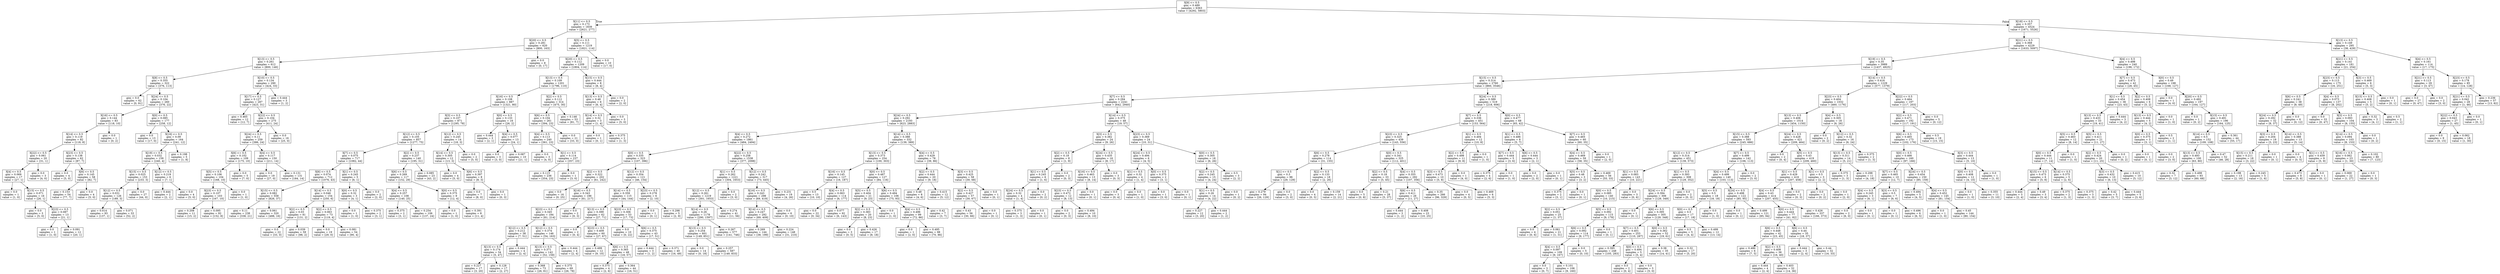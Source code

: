 digraph Tree {
node [shape=box] ;
0 [label="X[9] <= 0.5\ngini = 0.489\nsamples = 6363\nvalue = [4292, 5803]"] ;
1 [label="X[11] <= 0.5\ngini = 0.173\nsamples = 1839\nvalue = [2621, 277]"] ;
0 -> 1 [labeldistance=2.5, labelangle=45, headlabel="True"] ;
2 [label="X[20] <= 0.5\ngini = 0.281\nsamples = 620\nvalue = [800, 163]"] ;
1 -> 2 ;
3 [label="X[13] <= 0.5\ngini = 0.261\nsamples = 612\nvalue = [800, 146]"] ;
2 -> 3 ;
4 [label="X[8] <= 0.5\ngini = 0.355\nsamples = 322\nvalue = [376, 113]"] ;
3 -> 4 ;
5 [label="gini = 0.0\nsamples = 62\nvalue = [0, 91]"] ;
4 -> 5 ;
6 [label="X[24] <= 0.5\ngini = 0.104\nsamples = 260\nvalue = [376, 22]"] ;
4 -> 6 ;
7 [label="X[16] <= 0.5\ngini = 0.144\nsamples = 83\nvalue = [118, 10]"] ;
6 -> 7 ;
8 [label="X[14] <= 0.5\ngini = 0.119\nsamples = 82\nvalue = [118, 8]"] ;
7 -> 8 ;
9 [label="X[22] <= 0.5\ngini = 0.061\nsamples = 20\nvalue = [31, 1]"] ;
8 -> 9 ;
10 [label="X[4] <= 0.5\ngini = 0.069\nsamples = 17\nvalue = [27, 1]"] ;
9 -> 10 ;
11 [label="gini = 0.0\nsamples = 1\nvalue = [1, 0]"] ;
10 -> 11 ;
12 [label="X[15] <= 0.5\ngini = 0.071\nsamples = 16\nvalue = [26, 1]"] ;
10 -> 12 ;
13 [label="gini = 0.0\nsamples = 3\nvalue = [5, 0]"] ;
12 -> 13 ;
14 [label="X[23] <= 0.5\ngini = 0.087\nsamples = 13\nvalue = [21, 1]"] ;
12 -> 14 ;
15 [label="gini = 0.0\nsamples = 1\nvalue = [1, 0]"] ;
14 -> 15 ;
16 [label="gini = 0.091\nsamples = 12\nvalue = [20, 1]"] ;
14 -> 16 ;
17 [label="gini = 0.0\nsamples = 3\nvalue = [4, 0]"] ;
9 -> 17 ;
18 [label="X[23] <= 0.5\ngini = 0.138\nsamples = 62\nvalue = [87, 7]"] ;
8 -> 18 ;
19 [label="gini = 0.0\nsamples = 4\nvalue = [5, 0]"] ;
18 -> 19 ;
20 [label="X[6] <= 0.5\ngini = 0.145\nsamples = 58\nvalue = [82, 7]"] ;
18 -> 20 ;
21 [label="gini = 0.153\nsamples = 54\nvalue = [77, 7]"] ;
20 -> 21 ;
22 [label="gini = 0.0\nsamples = 4\nvalue = [5, 0]"] ;
20 -> 22 ;
23 [label="gini = 0.0\nsamples = 1\nvalue = [0, 2]"] ;
7 -> 23 ;
24 [label="X[0] <= 0.5\ngini = 0.085\nsamples = 177\nvalue = [258, 12]"] ;
6 -> 24 ;
25 [label="gini = 0.0\nsamples = 13\nvalue = [17, 0]"] ;
24 -> 25 ;
26 [label="X[16] <= 0.5\ngini = 0.09\nsamples = 164\nvalue = [241, 12]"] ;
24 -> 26 ;
27 [label="X[19] <= 0.5\ngini = 0.032\nsamples = 159\nvalue = [240, 4]"] ;
26 -> 27 ;
28 [label="X[15] <= 0.5\ngini = 0.025\nsamples = 153\nvalue = [233, 3]"] ;
27 -> 28 ;
29 [label="X[12] <= 0.5\ngini = 0.031\nsamples = 126\nvalue = [189, 3]"] ;
28 -> 29 ;
30 [label="gini = 0.014\nsamples = 93\nvalue = [137, 1]"] ;
29 -> 30 ;
31 [label="gini = 0.071\nsamples = 33\nvalue = [52, 2]"] ;
29 -> 31 ;
32 [label="gini = 0.0\nsamples = 27\nvalue = [44, 0]"] ;
28 -> 32 ;
33 [label="X[12] <= 0.5\ngini = 0.219\nsamples = 6\nvalue = [7, 1]"] ;
27 -> 33 ;
34 [label="gini = 0.444\nsamples = 2\nvalue = [2, 1]"] ;
33 -> 34 ;
35 [label="gini = 0.0\nsamples = 4\nvalue = [5, 0]"] ;
33 -> 35 ;
36 [label="gini = 0.198\nsamples = 5\nvalue = [1, 8]"] ;
26 -> 36 ;
37 [label="X[10] <= 0.5\ngini = 0.134\nsamples = 290\nvalue = [424, 33]"] ;
3 -> 37 ;
38 [label="X[17] <= 0.5\ngini = 0.127\nsamples = 287\nvalue = [423, 31]"] ;
37 -> 38 ;
39 [label="gini = 0.465\nsamples = 12\nvalue = [12, 7]"] ;
38 -> 39 ;
40 [label="X[22] <= 0.5\ngini = 0.104\nsamples = 275\nvalue = [411, 24]"] ;
38 -> 40 ;
41 [label="X[24] <= 0.5\ngini = 0.11\nsamples = 259\nvalue = [386, 24]"] ;
40 -> 41 ;
42 [label="X[6] <= 0.5\ngini = 0.102\nsamples = 109\nvalue = [175, 10]"] ;
41 -> 42 ;
43 [label="X[5] <= 0.5\ngini = 0.106\nsamples = 104\nvalue = [168, 10]"] ;
42 -> 43 ;
44 [label="X[23] <= 0.5\ngini = 0.107\nsamples = 103\nvalue = [167, 10]"] ;
43 -> 44 ;
45 [label="gini = 0.208\nsamples = 11\nvalue = [15, 2]"] ;
44 -> 45 ;
46 [label="gini = 0.095\nsamples = 92\nvalue = [152, 8]"] ;
44 -> 46 ;
47 [label="gini = 0.0\nsamples = 1\nvalue = [1, 0]"] ;
43 -> 47 ;
48 [label="gini = 0.0\nsamples = 5\nvalue = [7, 0]"] ;
42 -> 48 ;
49 [label="X[4] <= 0.5\ngini = 0.117\nsamples = 150\nvalue = [211, 14]"] ;
41 -> 49 ;
50 [label="gini = 0.0\nsamples = 19\nvalue = [27, 0]"] ;
49 -> 50 ;
51 [label="gini = 0.131\nsamples = 131\nvalue = [184, 14]"] ;
49 -> 51 ;
52 [label="gini = 0.0\nsamples = 16\nvalue = [25, 0]"] ;
40 -> 52 ;
53 [label="gini = 0.444\nsamples = 3\nvalue = [1, 2]"] ;
37 -> 53 ;
54 [label="gini = 0.0\nsamples = 8\nvalue = [0, 17]"] ;
2 -> 54 ;
55 [label="X[5] <= 0.5\ngini = 0.111\nsamples = 1219\nvalue = [1821, 114]"] ;
1 -> 55 ;
56 [label="X[20] <= 0.5\ngini = 0.112\nsamples = 1209\nvalue = [1804, 114]"] ;
55 -> 56 ;
57 [label="X[13] <= 0.5\ngini = 0.109\nsamples = 1201\nvalue = [1796, 110]"] ;
56 -> 57 ;
58 [label="X[16] <= 0.5\ngini = 0.108\nsamples = 887\nvalue = [1321, 80]"] ;
57 -> 58 ;
59 [label="X[3] <= 0.5\ngini = 0.107\nsamples = 871\nvalue = [1295, 78]"] ;
58 -> 59 ;
60 [label="X[12] <= 0.5\ngini = 0.105\nsamples = 857\nvalue = [1277, 75]"] ;
59 -> 60 ;
61 [label="X[7] <= 0.5\ngini = 0.075\nsamples = 717\nvalue = [1082, 44]"] ;
60 -> 61 ;
62 [label="X[6] <= 0.5\ngini = 0.074\nsamples = 712\nvalue = [1076, 43]"] ;
61 -> 62 ;
63 [label="X[15] <= 0.5\ngini = 0.082\nsamples = 558\nvalue = [826, 37]"] ;
62 -> 63 ;
64 [label="gini = 0.11\nsamples = 238\nvalue = [338, 21]"] ;
63 -> 64 ;
65 [label="gini = 0.061\nsamples = 320\nvalue = [488, 16]"] ;
63 -> 65 ;
66 [label="X[14] <= 0.5\ngini = 0.046\nsamples = 154\nvalue = [250, 6]"] ;
62 -> 66 ;
67 [label="X[2] <= 0.5\ngini = 0.03\nsamples = 81\nvalue = [131, 2]"] ;
66 -> 67 ;
68 [label="gini = 0.0\nsamples = 22\nvalue = [33, 0]"] ;
67 -> 68 ;
69 [label="gini = 0.039\nsamples = 59\nvalue = [98, 2]"] ;
67 -> 69 ;
70 [label="X[2] <= 0.5\ngini = 0.063\nsamples = 73\nvalue = [119, 4]"] ;
66 -> 70 ;
71 [label="gini = 0.0\nsamples = 19\nvalue = [29, 0]"] ;
70 -> 71 ;
72 [label="gini = 0.081\nsamples = 54\nvalue = [90, 4]"] ;
70 -> 72 ;
73 [label="X[1] <= 0.5\ngini = 0.245\nsamples = 5\nvalue = [6, 1]"] ;
61 -> 73 ;
74 [label="X[0] <= 0.5\ngini = 0.32\nsamples = 3\nvalue = [4, 1]"] ;
73 -> 74 ;
75 [label="gini = 0.0\nsamples = 1\nvalue = [1, 0]"] ;
74 -> 75 ;
76 [label="gini = 0.375\nsamples = 2\nvalue = [3, 1]"] ;
74 -> 76 ;
77 [label="gini = 0.0\nsamples = 2\nvalue = [2, 0]"] ;
73 -> 77 ;
78 [label="X[2] <= 0.5\ngini = 0.237\nsamples = 140\nvalue = [195, 31]"] ;
60 -> 78 ;
79 [label="X[6] <= 0.5\ngini = 0.269\nsamples = 117\nvalue = [152, 29]"] ;
78 -> 79 ;
80 [label="X[4] <= 0.5\ngini = 0.257\nsamples = 108\nvalue = [140, 25]"] ;
79 -> 80 ;
81 [label="gini = 0.375\nsamples = 2\nvalue = [3, 1]"] ;
80 -> 81 ;
82 [label="gini = 0.254\nsamples = 106\nvalue = [137, 24]"] ;
80 -> 82 ;
83 [label="X[0] <= 0.5\ngini = 0.375\nsamples = 9\nvalue = [12, 4]"] ;
79 -> 83 ;
84 [label="gini = 0.0\nsamples = 1\nvalue = [1, 0]"] ;
83 -> 84 ;
85 [label="gini = 0.391\nsamples = 8\nvalue = [11, 4]"] ;
83 -> 85 ;
86 [label="gini = 0.085\nsamples = 23\nvalue = [43, 2]"] ;
78 -> 86 ;
87 [label="X[12] <= 0.5\ngini = 0.245\nsamples = 14\nvalue = [18, 3]"] ;
59 -> 87 ;
88 [label="X[14] <= 0.5\ngini = 0.305\nsamples = 12\nvalue = [13, 3]"] ;
87 -> 88 ;
89 [label="gini = 0.0\nsamples = 4\nvalue = [5, 0]"] ;
88 -> 89 ;
90 [label="X[6] <= 0.5\ngini = 0.397\nsamples = 8\nvalue = [8, 3]"] ;
88 -> 90 ;
91 [label="gini = 0.0\nsamples = 7\nvalue = [8, 0]"] ;
90 -> 91 ;
92 [label="gini = 0.0\nsamples = 1\nvalue = [0, 3]"] ;
90 -> 92 ;
93 [label="gini = 0.0\nsamples = 2\nvalue = [5, 0]"] ;
87 -> 93 ;
94 [label="X[0] <= 0.5\ngini = 0.133\nsamples = 16\nvalue = [26, 2]"] ;
58 -> 94 ;
95 [label="gini = 0.444\nsamples = 3\nvalue = [2, 1]"] ;
94 -> 95 ;
96 [label="X[4] <= 0.5\ngini = 0.077\nsamples = 13\nvalue = [24, 1]"] ;
94 -> 96 ;
97 [label="gini = 0.0\nsamples = 3\nvalue = [3, 0]"] ;
96 -> 97 ;
98 [label="gini = 0.087\nsamples = 10\nvalue = [21, 1]"] ;
96 -> 98 ;
99 [label="X[2] <= 0.5\ngini = 0.112\nsamples = 314\nvalue = [475, 30]"] ;
57 -> 99 ;
100 [label="X[6] <= 0.5\ngini = 0.104\nsamples = 261\nvalue = [394, 23]"] ;
99 -> 100 ;
101 [label="X[4] <= 0.5\ngini = 0.113\nsamples = 240\nvalue = [361, 23]"] ;
100 -> 101 ;
102 [label="gini = 0.0\nsamples = 3\nvalue = [4, 0]"] ;
101 -> 102 ;
103 [label="X[1] <= 0.5\ngini = 0.114\nsamples = 237\nvalue = [357, 23]"] ;
101 -> 103 ;
104 [label="gini = 0.115\nsamples = 236\nvalue = [354, 23]"] ;
103 -> 104 ;
105 [label="gini = 0.0\nsamples = 1\nvalue = [3, 0]"] ;
103 -> 105 ;
106 [label="gini = 0.0\nsamples = 21\nvalue = [33, 0]"] ;
100 -> 106 ;
107 [label="gini = 0.146\nsamples = 53\nvalue = [81, 7]"] ;
99 -> 107 ;
108 [label="X[15] <= 0.5\ngini = 0.444\nsamples = 8\nvalue = [8, 4]"] ;
56 -> 108 ;
109 [label="X[13] <= 0.5\ngini = 0.48\nsamples = 6\nvalue = [6, 4]"] ;
108 -> 109 ;
110 [label="X[14] <= 0.5\ngini = 0.32\nsamples = 3\nvalue = [1, 4]"] ;
109 -> 110 ;
111 [label="gini = 0.0\nsamples = 1\nvalue = [0, 1]"] ;
110 -> 111 ;
112 [label="gini = 0.375\nsamples = 2\nvalue = [1, 3]"] ;
110 -> 112 ;
113 [label="gini = 0.0\nsamples = 3\nvalue = [5, 0]"] ;
109 -> 113 ;
114 [label="gini = 0.0\nsamples = 2\nvalue = [2, 0]"] ;
108 -> 114 ;
115 [label="gini = 0.0\nsamples = 10\nvalue = [17, 0]"] ;
55 -> 115 ;
116 [label="X[18] <= 0.5\ngini = 0.357\nsamples = 4524\nvalue = [1671, 5526]"] ;
0 -> 116 [labeldistance=2.5, labelangle=-45, headlabel="False"] ;
117 [label="X[21] <= 0.5\ngini = 0.368\nsamples = 4229\nvalue = [1633, 5097]"] ;
116 -> 117 ;
118 [label="X[19] <= 0.5\ngini = 0.35\nsamples = 3989\nvalue = [1437, 4925]"] ;
117 -> 118 ;
119 [label="X[15] <= 0.5\ngini = 0.314\nsamples = 2760\nvalue = [860, 3546]"] ;
118 -> 119 ;
120 [label="X[7] <= 0.5\ngini = 0.294\nsamples = 2241\nvalue = [642, 2940]"] ;
119 -> 120 ;
121 [label="X[24] <= 0.5\ngini = 0.292\nsamples = 2193\nvalue = [623, 2883]"] ;
120 -> 121 ;
122 [label="X[4] <= 0.5\ngini = 0.272\nsamples = 1861\nvalue = [484, 2494]"] ;
121 -> 122 ;
123 [label="X[0] <= 0.5\ngini = 0.335\nsamples = 323\nvalue = [107, 396]"] ;
122 -> 123 ;
124 [label="X[2] <= 0.5\ngini = 0.322\nsamples = 202\nvalue = [61, 242]"] ;
123 -> 124 ;
125 [label="gini = 0.0\nsamples = 16\nvalue = [0, 25]"] ;
124 -> 125 ;
126 [label="X[16] <= 0.5\ngini = 0.343\nsamples = 186\nvalue = [61, 217]"] ;
124 -> 126 ;
127 [label="X[23] <= 0.5\ngini = 0.345\nsamples = 184\nvalue = [61, 214]"] ;
126 -> 127 ;
128 [label="X[12] <= 0.5\ngini = 0.212\nsamples = 38\nvalue = [7, 51]"] ;
127 -> 128 ;
129 [label="X[13] <= 0.5\ngini = 0.174\nsamples = 34\nvalue = [5, 47]"] ;
128 -> 129 ;
130 [label="gini = 0.227\nsamples = 17\nvalue = [3, 20]"] ;
129 -> 130 ;
131 [label="gini = 0.128\nsamples = 17\nvalue = [2, 27]"] ;
129 -> 131 ;
132 [label="gini = 0.444\nsamples = 4\nvalue = [2, 4]"] ;
128 -> 132 ;
133 [label="X[12] <= 0.5\ngini = 0.374\nsamples = 146\nvalue = [54, 163]"] ;
127 -> 133 ;
134 [label="X[13] <= 0.5\ngini = 0.371\nsamples = 142\nvalue = [52, 159]"] ;
133 -> 134 ;
135 [label="gini = 0.368\nsamples = 73\nvalue = [26, 81]"] ;
134 -> 135 ;
136 [label="gini = 0.375\nsamples = 69\nvalue = [26, 78]"] ;
134 -> 136 ;
137 [label="gini = 0.444\nsamples = 4\nvalue = [2, 4]"] ;
133 -> 137 ;
138 [label="gini = 0.0\nsamples = 2\nvalue = [0, 3]"] ;
126 -> 138 ;
139 [label="X[12] <= 0.5\ngini = 0.354\nsamples = 121\nvalue = [46, 154]"] ;
123 -> 139 ;
140 [label="X[14] <= 0.5\ngini = 0.359\nsamples = 115\nvalue = [44, 144]"] ;
139 -> 140 ;
141 [label="X[13] <= 0.5\ngini = 0.399\nsamples = 62\nvalue = [27, 71]"] ;
140 -> 141 ;
142 [label="gini = 0.0\nsamples = 2\nvalue = [0, 4]"] ;
141 -> 142 ;
143 [label="X[23] <= 0.5\ngini = 0.409\nsamples = 60\nvalue = [27, 67]"] ;
141 -> 143 ;
144 [label="gini = 0.499\nsamples = 12\nvalue = [9, 10]"] ;
143 -> 144 ;
145 [label="X[6] <= 0.5\ngini = 0.365\nsamples = 48\nvalue = [18, 57]"] ;
143 -> 145 ;
146 [label="gini = 0.375\nsamples = 4\nvalue = [2, 6]"] ;
145 -> 146 ;
147 [label="gini = 0.364\nsamples = 44\nvalue = [16, 51]"] ;
145 -> 147 ;
148 [label="X[23] <= 0.5\ngini = 0.306\nsamples = 53\nvalue = [17, 73]"] ;
140 -> 148 ;
149 [label="gini = 0.0\nsamples = 10\nvalue = [0, 22]"] ;
148 -> 149 ;
150 [label="X[6] <= 0.5\ngini = 0.375\nsamples = 43\nvalue = [17, 51]"] ;
148 -> 150 ;
151 [label="gini = 0.444\nsamples = 3\nvalue = [1, 2]"] ;
150 -> 151 ;
152 [label="gini = 0.371\nsamples = 40\nvalue = [16, 49]"] ;
150 -> 152 ;
153 [label="X[23] <= 0.5\ngini = 0.278\nsamples = 6\nvalue = [2, 10]"] ;
139 -> 153 ;
154 [label="gini = 0.0\nsamples = 1\nvalue = [0, 1]"] ;
153 -> 154 ;
155 [label="gini = 0.298\nsamples = 5\nvalue = [2, 9]"] ;
153 -> 155 ;
156 [label="X[22] <= 0.5\ngini = 0.258\nsamples = 1538\nvalue = [377, 2098]"] ;
122 -> 156 ;
157 [label="X[1] <= 0.5\ngini = 0.262\nsamples = 1221\nvalue = [304, 1653]"] ;
156 -> 157 ;
158 [label="X[12] <= 0.5\ngini = 0.261\nsamples = 1219\nvalue = [301, 1653]"] ;
157 -> 158 ;
159 [label="X[14] <= 0.5\ngini = 0.26\nsamples = 1178\nvalue = [290, 1597]"] ;
158 -> 159 ;
160 [label="X[13] <= 0.5\ngini = 0.254\nsamples = 601\nvalue = [149, 851]"] ;
159 -> 160 ;
161 [label="gini = 0.0\nsamples = 14\nvalue = [0, 18]"] ;
160 -> 161 ;
162 [label="gini = 0.257\nsamples = 587\nvalue = [149, 833]"] ;
160 -> 162 ;
163 [label="gini = 0.267\nsamples = 577\nvalue = [141, 746]"] ;
159 -> 163 ;
164 [label="gini = 0.274\nsamples = 41\nvalue = [11, 56]"] ;
158 -> 164 ;
165 [label="gini = 0.0\nsamples = 2\nvalue = [3, 0]"] ;
157 -> 165 ;
166 [label="X[12] <= 0.5\ngini = 0.242\nsamples = 317\nvalue = [73, 445]"] ;
156 -> 166 ;
167 [label="X[16] <= 0.5\ngini = 0.243\nsamples = 298\nvalue = [69, 419]"] ;
166 -> 167 ;
168 [label="X[14] <= 0.5\ngini = 0.247\nsamples = 292\nvalue = [69, 409]"] ;
167 -> 168 ;
169 [label="gini = 0.269\nsamples = 144\nvalue = [38, 199]"] ;
168 -> 169 ;
170 [label="gini = 0.224\nsamples = 148\nvalue = [31, 210]"] ;
168 -> 170 ;
171 [label="gini = 0.0\nsamples = 6\nvalue = [0, 10]"] ;
167 -> 171 ;
172 [label="gini = 0.231\nsamples = 19\nvalue = [4, 26]"] ;
166 -> 172 ;
173 [label="X[14] <= 0.5\ngini = 0.388\nsamples = 332\nvalue = [139, 389]"] ;
121 -> 173 ;
174 [label="X[13] <= 0.5\ngini = 0.373\nsamples = 254\nvalue = [100, 303]"] ;
173 -> 174 ;
175 [label="X[16] <= 0.5\ngini = 0.145\nsamples = 127\nvalue = [16, 187]"] ;
174 -> 175 ;
176 [label="gini = 0.5\nsamples = 13\nvalue = [10, 10]"] ;
175 -> 176 ;
177 [label="X[4] <= 0.5\ngini = 0.063\nsamples = 114\nvalue = [6, 177]"] ;
175 -> 177 ;
178 [label="gini = 0.0\nsamples = 22\nvalue = [0, 34]"] ;
177 -> 178 ;
179 [label="gini = 0.077\nsamples = 92\nvalue = [6, 143]"] ;
177 -> 179 ;
180 [label="X[0] <= 0.5\ngini = 0.487\nsamples = 127\nvalue = [84, 116]"] ;
174 -> 180 ;
181 [label="X[5] <= 0.5\ngini = 0.404\nsamples = 21\nvalue = [9, 23]"] ;
180 -> 181 ;
182 [label="X[2] <= 0.5\ngini = 0.383\nsamples = 20\nvalue = [8, 23]"] ;
181 -> 182 ;
183 [label="gini = 0.0\nsamples = 3\nvalue = [0, 5]"] ;
182 -> 183 ;
184 [label="gini = 0.426\nsamples = 17\nvalue = [8, 18]"] ;
182 -> 184 ;
185 [label="gini = 0.0\nsamples = 1\nvalue = [1, 0]"] ;
181 -> 185 ;
186 [label="X[6] <= 0.5\ngini = 0.494\nsamples = 106\nvalue = [75, 93]"] ;
180 -> 186 ;
187 [label="X[4] <= 0.5\ngini = 0.496\nsamples = 99\nvalue = [72, 86]"] ;
186 -> 187 ;
188 [label="gini = 0.0\nsamples = 1\nvalue = [2, 0]"] ;
187 -> 188 ;
189 [label="gini = 0.495\nsamples = 98\nvalue = [70, 86]"] ;
187 -> 189 ;
190 [label="gini = 0.42\nsamples = 7\nvalue = [3, 7]"] ;
186 -> 190 ;
191 [label="X[4] <= 0.5\ngini = 0.429\nsamples = 78\nvalue = [39, 86]"] ;
173 -> 191 ;
192 [label="X[2] <= 0.5\ngini = 0.444\nsamples = 20\nvalue = [9, 18]"] ;
191 -> 192 ;
193 [label="gini = 0.48\nsamples = 8\nvalue = [4, 6]"] ;
192 -> 193 ;
194 [label="gini = 0.415\nsamples = 12\nvalue = [5, 12]"] ;
192 -> 194 ;
195 [label="X[3] <= 0.5\ngini = 0.425\nsamples = 58\nvalue = [30, 68]"] ;
191 -> 195 ;
196 [label="X[2] <= 0.5\ngini = 0.427\nsamples = 57\nvalue = [30, 67]"] ;
195 -> 196 ;
197 [label="gini = 0.43\nsamples = 56\nvalue = [30, 66]"] ;
196 -> 197 ;
198 [label="gini = 0.0\nsamples = 1\nvalue = [0, 1]"] ;
196 -> 198 ;
199 [label="gini = 0.0\nsamples = 1\nvalue = [0, 1]"] ;
195 -> 199 ;
200 [label="X[14] <= 0.5\ngini = 0.375\nsamples = 48\nvalue = [19, 57]"] ;
120 -> 200 ;
201 [label="X[3] <= 0.5\ngini = 0.382\nsamples = 24\nvalue = [9, 26]"] ;
200 -> 201 ;
202 [label="X[2] <= 0.5\ngini = 0.18\nsamples = 8\nvalue = [1, 9]"] ;
201 -> 202 ;
203 [label="X[1] <= 0.5\ngini = 0.245\nsamples = 6\nvalue = [1, 6]"] ;
202 -> 203 ;
204 [label="X[24] <= 0.5\ngini = 0.32\nsamples = 4\nvalue = [1, 4]"] ;
203 -> 204 ;
205 [label="gini = 0.375\nsamples = 3\nvalue = [1, 3]"] ;
204 -> 205 ;
206 [label="gini = 0.0\nsamples = 1\nvalue = [0, 1]"] ;
204 -> 206 ;
207 [label="gini = 0.0\nsamples = 2\nvalue = [0, 2]"] ;
203 -> 207 ;
208 [label="gini = 0.0\nsamples = 2\nvalue = [0, 3]"] ;
202 -> 208 ;
209 [label="X[24] <= 0.5\ngini = 0.435\nsamples = 16\nvalue = [8, 17]"] ;
201 -> 209 ;
210 [label="X[16] <= 0.5\ngini = 0.463\nsamples = 13\nvalue = [8, 14]"] ;
209 -> 210 ;
211 [label="X[23] <= 0.5\ngini = 0.472\nsamples = 12\nvalue = [8, 13]"] ;
210 -> 211 ;
212 [label="gini = 0.0\nsamples = 2\nvalue = [0, 3]"] ;
211 -> 212 ;
213 [label="gini = 0.494\nsamples = 10\nvalue = [8, 10]"] ;
211 -> 213 ;
214 [label="gini = 0.0\nsamples = 1\nvalue = [0, 1]"] ;
210 -> 214 ;
215 [label="gini = 0.0\nsamples = 3\nvalue = [0, 3]"] ;
209 -> 215 ;
216 [label="X[23] <= 0.5\ngini = 0.369\nsamples = 24\nvalue = [10, 31]"] ;
200 -> 216 ;
217 [label="X[24] <= 0.5\ngini = 0.494\nsamples = 6\nvalue = [4, 5]"] ;
216 -> 217 ;
218 [label="X[1] <= 0.5\ngini = 0.32\nsamples = 4\nvalue = [1, 4]"] ;
217 -> 218 ;
219 [label="gini = 0.0\nsamples = 3\nvalue = [0, 4]"] ;
218 -> 219 ;
220 [label="gini = 0.0\nsamples = 1\nvalue = [1, 0]"] ;
218 -> 220 ;
221 [label="X[0] <= 0.5\ngini = 0.375\nsamples = 2\nvalue = [3, 1]"] ;
217 -> 221 ;
222 [label="gini = 0.0\nsamples = 1\nvalue = [3, 0]"] ;
221 -> 222 ;
223 [label="gini = 0.0\nsamples = 1\nvalue = [0, 1]"] ;
221 -> 223 ;
224 [label="X[0] <= 0.5\ngini = 0.305\nsamples = 18\nvalue = [6, 26]"] ;
216 -> 224 ;
225 [label="X[2] <= 0.5\ngini = 0.245\nsamples = 15\nvalue = [4, 24]"] ;
224 -> 225 ;
226 [label="X[1] <= 0.5\ngini = 0.26\nsamples = 14\nvalue = [4, 22]"] ;
225 -> 226 ;
227 [label="gini = 0.227\nsamples = 12\nvalue = [3, 20]"] ;
226 -> 227 ;
228 [label="gini = 0.444\nsamples = 2\nvalue = [1, 2]"] ;
226 -> 228 ;
229 [label="gini = 0.0\nsamples = 1\nvalue = [0, 2]"] ;
225 -> 229 ;
230 [label="gini = 0.5\nsamples = 3\nvalue = [2, 2]"] ;
224 -> 230 ;
231 [label="X[24] <= 0.5\ngini = 0.389\nsamples = 519\nvalue = [218, 606]"] ;
119 -> 231 ;
232 [label="X[7] <= 0.5\ngini = 0.336\nsamples = 451\nvalue = [153, 564]"] ;
231 -> 232 ;
233 [label="X[23] <= 0.5\ngini = 0.325\nsamples = 439\nvalue = [143, 556]"] ;
232 -> 233 ;
234 [label="X[6] <= 0.5\ngini = 0.278\nsamples = 114\nvalue = [31, 155]"] ;
233 -> 234 ;
235 [label="X[1] <= 0.5\ngini = 0.3\nsamples = 96\nvalue = [29, 129]"] ;
234 -> 235 ;
236 [label="gini = 0.279\nsamples = 94\nvalue = [26, 129]"] ;
235 -> 236 ;
237 [label="gini = 0.0\nsamples = 2\nvalue = [3, 0]"] ;
235 -> 237 ;
238 [label="X[2] <= 0.5\ngini = 0.133\nsamples = 18\nvalue = [2, 26]"] ;
234 -> 238 ;
239 [label="gini = 0.0\nsamples = 4\nvalue = [0, 5]"] ;
238 -> 239 ;
240 [label="gini = 0.159\nsamples = 14\nvalue = [2, 21]"] ;
238 -> 240 ;
241 [label="X[0] <= 0.5\ngini = 0.341\nsamples = 325\nvalue = [112, 401]"] ;
233 -> 241 ;
242 [label="X[2] <= 0.5\ngini = 0.18\nsamples = 33\nvalue = [5, 45]"] ;
241 -> 242 ;
243 [label="gini = 0.0\nsamples = 5\nvalue = [0, 8]"] ;
242 -> 243 ;
244 [label="gini = 0.21\nsamples = 28\nvalue = [5, 37]"] ;
242 -> 244 ;
245 [label="X[4] <= 0.5\ngini = 0.355\nsamples = 292\nvalue = [107, 356]"] ;
241 -> 245 ;
246 [label="X[6] <= 0.5\ngini = 0.411\nsamples = 26\nvalue = [11, 27]"] ;
245 -> 246 ;
247 [label="gini = 0.444\nsamples = 3\nvalue = [1, 2]"] ;
246 -> 247 ;
248 [label="gini = 0.408\nsamples = 23\nvalue = [10, 25]"] ;
246 -> 248 ;
249 [label="gini = 0.35\nsamples = 266\nvalue = [96, 329]"] ;
245 -> 249 ;
250 [label="X[1] <= 0.5\ngini = 0.494\nsamples = 12\nvalue = [10, 8]"] ;
232 -> 250 ;
251 [label="X[2] <= 0.5\ngini = 0.498\nsamples = 11\nvalue = [9, 8]"] ;
250 -> 251 ;
252 [label="X[3] <= 0.5\ngini = 0.473\nsamples = 10\nvalue = [5, 8]"] ;
251 -> 252 ;
253 [label="gini = 0.0\nsamples = 4\nvalue = [0, 5]"] ;
252 -> 253 ;
254 [label="gini = 0.469\nsamples = 6\nvalue = [5, 3]"] ;
252 -> 254 ;
255 [label="gini = 0.0\nsamples = 1\nvalue = [4, 0]"] ;
251 -> 255 ;
256 [label="gini = 0.0\nsamples = 1\nvalue = [1, 0]"] ;
250 -> 256 ;
257 [label="X[0] <= 0.5\ngini = 0.477\nsamples = 68\nvalue = [65, 42]"] ;
231 -> 257 ;
258 [label="X[1] <= 0.5\ngini = 0.486\nsamples = 8\nvalue = [5, 7]"] ;
257 -> 258 ;
259 [label="X[7] <= 0.5\ngini = 0.444\nsamples = 5\nvalue = [3, 6]"] ;
258 -> 259 ;
260 [label="gini = 0.375\nsamples = 4\nvalue = [2, 6]"] ;
259 -> 260 ;
261 [label="gini = 0.0\nsamples = 1\nvalue = [1, 0]"] ;
259 -> 261 ;
262 [label="X[6] <= 0.5\ngini = 0.444\nsamples = 3\nvalue = [2, 1]"] ;
258 -> 262 ;
263 [label="gini = 0.0\nsamples = 2\nvalue = [2, 0]"] ;
262 -> 263 ;
264 [label="gini = 0.0\nsamples = 1\nvalue = [0, 1]"] ;
262 -> 264 ;
265 [label="X[7] <= 0.5\ngini = 0.465\nsamples = 60\nvalue = [60, 35]"] ;
257 -> 265 ;
266 [label="X[4] <= 0.5\ngini = 0.469\nsamples = 59\nvalue = [58, 35]"] ;
265 -> 266 ;
267 [label="X[5] <= 0.5\ngini = 0.48\nsamples = 3\nvalue = [3, 2]"] ;
266 -> 267 ;
268 [label="gini = 0.375\nsamples = 2\nvalue = [3, 1]"] ;
267 -> 268 ;
269 [label="gini = 0.0\nsamples = 1\nvalue = [0, 1]"] ;
267 -> 269 ;
270 [label="gini = 0.469\nsamples = 56\nvalue = [55, 33]"] ;
266 -> 270 ;
271 [label="gini = 0.0\nsamples = 1\nvalue = [2, 0]"] ;
265 -> 271 ;
272 [label="X[14] <= 0.5\ngini = 0.416\nsamples = 1229\nvalue = [577, 1379]"] ;
118 -> 272 ;
273 [label="X[23] <= 0.5\ngini = 0.404\nsamples = 1032\nvalue = [460, 1176]"] ;
272 -> 273 ;
274 [label="X[13] <= 0.5\ngini = 0.406\nsamples = 1014\nvalue = [454, 1150]"] ;
273 -> 274 ;
275 [label="X[15] <= 0.5\ngini = 0.388\nsamples = 593\nvalue = [245, 686]"] ;
274 -> 275 ;
276 [label="X[12] <= 0.5\ngini = 0.314\nsamples = 451\nvalue = [139, 573]"] ;
275 -> 276 ;
277 [label="X[1] <= 0.5\ngini = 0.083\nsamples = 143\nvalue = [10, 221]"] ;
276 -> 277 ;
278 [label="X[0] <= 0.5\ngini = 0.085\nsamples = 140\nvalue = [10, 215]"] ;
277 -> 278 ;
279 [label="X[2] <= 0.5\ngini = 0.051\nsamples = 25\nvalue = [1, 37]"] ;
278 -> 279 ;
280 [label="gini = 0.0\nsamples = 4\nvalue = [0, 6]"] ;
279 -> 280 ;
281 [label="gini = 0.061\nsamples = 21\nvalue = [1, 31]"] ;
279 -> 281 ;
282 [label="X[5] <= 0.5\ngini = 0.092\nsamples = 115\nvalue = [9, 178]"] ;
278 -> 282 ;
283 [label="X[6] <= 0.5\ngini = 0.092\nsamples = 114\nvalue = [9, 177]"] ;
282 -> 283 ;
284 [label="X[4] <= 0.5\ngini = 0.097\nsamples = 109\nvalue = [9, 167]"] ;
283 -> 284 ;
285 [label="gini = 0.0\nsamples = 3\nvalue = [0, 7]"] ;
284 -> 285 ;
286 [label="gini = 0.101\nsamples = 106\nvalue = [9, 160]"] ;
284 -> 286 ;
287 [label="gini = 0.0\nsamples = 5\nvalue = [0, 10]"] ;
283 -> 287 ;
288 [label="gini = 0.0\nsamples = 1\nvalue = [0, 1]"] ;
282 -> 288 ;
289 [label="gini = 0.0\nsamples = 3\nvalue = [0, 6]"] ;
277 -> 289 ;
290 [label="X[1] <= 0.5\ngini = 0.393\nsamples = 308\nvalue = [129, 352]"] ;
276 -> 290 ;
291 [label="X[24] <= 0.5\ngini = 0.394\nsamples = 306\nvalue = [129, 349]"] ;
290 -> 291 ;
292 [label="gini = 0.0\nsamples = 1\nvalue = [0, 1]"] ;
291 -> 292 ;
293 [label="X[6] <= 0.5\ngini = 0.395\nsamples = 305\nvalue = [129, 348]"] ;
291 -> 293 ;
294 [label="X[7] <= 0.5\ngini = 0.401\nsamples = 253\nvalue = [110, 287]"] ;
293 -> 294 ;
295 [label="gini = 0.395\nsamples = 248\nvalue = [105, 283]"] ;
294 -> 295 ;
296 [label="X[0] <= 0.5\ngini = 0.494\nsamples = 5\nvalue = [5, 4]"] ;
294 -> 296 ;
297 [label="gini = 0.0\nsamples = 2\nvalue = [0, 4]"] ;
296 -> 297 ;
298 [label="gini = 0.0\nsamples = 3\nvalue = [5, 0]"] ;
296 -> 298 ;
299 [label="X[0] <= 0.5\ngini = 0.362\nsamples = 52\nvalue = [19, 61]"] ;
293 -> 299 ;
300 [label="gini = 0.38\nsamples = 35\nvalue = [14, 41]"] ;
299 -> 300 ;
301 [label="gini = 0.32\nsamples = 17\nvalue = [5, 20]"] ;
299 -> 301 ;
302 [label="gini = 0.0\nsamples = 2\nvalue = [0, 3]"] ;
290 -> 302 ;
303 [label="X[7] <= 0.5\ngini = 0.499\nsamples = 142\nvalue = [106, 113]"] ;
275 -> 303 ;
304 [label="X[4] <= 0.5\ngini = 0.499\nsamples = 140\nvalue = [103, 113]"] ;
303 -> 304 ;
305 [label="X[5] <= 0.5\ngini = 0.5\nsamples = 18\nvalue = [18, 18]"] ;
304 -> 305 ;
306 [label="X[0] <= 0.5\ngini = 0.5\nsamples = 17\nvalue = [17, 18]"] ;
305 -> 306 ;
307 [label="gini = 0.5\nsamples = 5\nvalue = [4, 4]"] ;
306 -> 307 ;
308 [label="gini = 0.499\nsamples = 12\nvalue = [13, 14]"] ;
306 -> 308 ;
309 [label="gini = 0.0\nsamples = 1\nvalue = [1, 0]"] ;
305 -> 309 ;
310 [label="X[24] <= 0.5\ngini = 0.498\nsamples = 122\nvalue = [85, 95]"] ;
304 -> 310 ;
311 [label="gini = 0.0\nsamples = 1\nvalue = [0, 1]"] ;
310 -> 311 ;
312 [label="gini = 0.499\nsamples = 121\nvalue = [85, 94]"] ;
310 -> 312 ;
313 [label="gini = 0.0\nsamples = 2\nvalue = [3, 0]"] ;
303 -> 313 ;
314 [label="X[24] <= 0.5\ngini = 0.428\nsamples = 421\nvalue = [209, 464]"] ;
274 -> 314 ;
315 [label="gini = 0.0\nsamples = 2\nvalue = [0, 4]"] ;
314 -> 315 ;
316 [label="X[5] <= 0.5\ngini = 0.43\nsamples = 419\nvalue = [209, 460]"] ;
314 -> 316 ;
317 [label="X[1] <= 0.5\ngini = 0.429\nsamples = 416\nvalue = [207, 458]"] ;
316 -> 317 ;
318 [label="X[4] <= 0.5\ngini = 0.43\nsamples = 414\nvalue = [207, 455]"] ;
317 -> 318 ;
319 [label="X[0] <= 0.5\ngini = 0.444\nsamples = 77\nvalue = [41, 82]"] ;
318 -> 319 ;
320 [label="X[6] <= 0.5\ngini = 0.448\nsamples = 42\nvalue = [23, 45]"] ;
319 -> 320 ;
321 [label="gini = 0.486\nsamples = 6\nvalue = [7, 5]"] ;
320 -> 321 ;
322 [label="X[2] <= 0.5\ngini = 0.408\nsamples = 36\nvalue = [16, 40]"] ;
320 -> 322 ;
323 [label="gini = 0.444\nsamples = 4\nvalue = [2, 4]"] ;
322 -> 323 ;
324 [label="gini = 0.403\nsamples = 32\nvalue = [14, 36]"] ;
322 -> 324 ;
325 [label="X[6] <= 0.5\ngini = 0.44\nsamples = 35\nvalue = [18, 37]"] ;
319 -> 325 ;
326 [label="gini = 0.444\nsamples = 3\nvalue = [2, 4]"] ;
325 -> 326 ;
327 [label="gini = 0.44\nsamples = 32\nvalue = [16, 33]"] ;
325 -> 327 ;
328 [label="gini = 0.426\nsamples = 337\nvalue = [166, 373]"] ;
318 -> 328 ;
329 [label="gini = 0.0\nsamples = 2\nvalue = [0, 3]"] ;
317 -> 329 ;
330 [label="X[1] <= 0.5\ngini = 0.5\nsamples = 3\nvalue = [2, 2]"] ;
316 -> 330 ;
331 [label="gini = 0.0\nsamples = 2\nvalue = [0, 2]"] ;
330 -> 331 ;
332 [label="gini = 0.0\nsamples = 1\nvalue = [2, 0]"] ;
330 -> 332 ;
333 [label="X[4] <= 0.5\ngini = 0.305\nsamples = 18\nvalue = [6, 26]"] ;
273 -> 333 ;
334 [label="gini = 0.0\nsamples = 2\nvalue = [0, 2]"] ;
333 -> 334 ;
335 [label="X[12] <= 0.5\ngini = 0.32\nsamples = 16\nvalue = [6, 24]"] ;
333 -> 335 ;
336 [label="X[13] <= 0.5\ngini = 0.311\nsamples = 14\nvalue = [5, 21]"] ;
335 -> 336 ;
337 [label="gini = 0.375\nsamples = 3\nvalue = [1, 3]"] ;
336 -> 337 ;
338 [label="gini = 0.298\nsamples = 11\nvalue = [4, 18]"] ;
336 -> 338 ;
339 [label="gini = 0.375\nsamples = 2\nvalue = [1, 3]"] ;
335 -> 339 ;
340 [label="X[22] <= 0.5\ngini = 0.464\nsamples = 197\nvalue = [117, 203]"] ;
272 -> 340 ;
341 [label="X[2] <= 0.5\ngini = 0.471\nsamples = 192\nvalue = [117, 191]"] ;
340 -> 341 ;
342 [label="X[6] <= 0.5\ngini = 0.465\nsamples = 173\nvalue = [102, 176]"] ;
341 -> 342 ;
343 [label="X[0] <= 0.5\ngini = 0.466\nsamples = 160\nvalue = [97, 166]"] ;
342 -> 343 ;
344 [label="X[7] <= 0.5\ngini = 0.465\nsamples = 10\nvalue = [12, 7]"] ;
343 -> 344 ;
345 [label="X[4] <= 0.5\ngini = 0.245\nsamples = 3\nvalue = [6, 1]"] ;
344 -> 345 ;
346 [label="gini = 0.0\nsamples = 2\nvalue = [6, 0]"] ;
345 -> 346 ;
347 [label="gini = 0.0\nsamples = 1\nvalue = [0, 1]"] ;
345 -> 347 ;
348 [label="X[3] <= 0.5\ngini = 0.5\nsamples = 7\nvalue = [6, 6]"] ;
344 -> 348 ;
349 [label="gini = 0.0\nsamples = 1\nvalue = [0, 1]"] ;
348 -> 349 ;
350 [label="gini = 0.496\nsamples = 6\nvalue = [6, 5]"] ;
348 -> 350 ;
351 [label="X[24] <= 0.5\ngini = 0.454\nsamples = 150\nvalue = [85, 159]"] ;
343 -> 351 ;
352 [label="gini = 0.494\nsamples = 5\nvalue = [4, 5]"] ;
351 -> 352 ;
353 [label="X[4] <= 0.5\ngini = 0.452\nsamples = 145\nvalue = [81, 154]"] ;
351 -> 353 ;
354 [label="gini = 0.0\nsamples = 1\nvalue = [1, 0]"] ;
353 -> 354 ;
355 [label="gini = 0.45\nsamples = 144\nvalue = [80, 154]"] ;
353 -> 355 ;
356 [label="X[3] <= 0.5\ngini = 0.444\nsamples = 13\nvalue = [5, 10]"] ;
342 -> 356 ;
357 [label="X[0] <= 0.5\ngini = 0.408\nsamples = 12\nvalue = [4, 10]"] ;
356 -> 357 ;
358 [label="gini = 0.0\nsamples = 1\nvalue = [1, 0]"] ;
357 -> 358 ;
359 [label="gini = 0.355\nsamples = 11\nvalue = [3, 10]"] ;
357 -> 359 ;
360 [label="gini = 0.0\nsamples = 1\nvalue = [1, 0]"] ;
356 -> 360 ;
361 [label="gini = 0.5\nsamples = 19\nvalue = [15, 15]"] ;
341 -> 361 ;
362 [label="gini = 0.0\nsamples = 5\nvalue = [0, 12]"] ;
340 -> 362 ;
363 [label="X[4] <= 0.5\ngini = 0.498\nsamples = 240\nvalue = [196, 172]"] ;
117 -> 363 ;
364 [label="X[7] <= 0.5\ngini = 0.473\nsamples = 42\nvalue = [28, 45]"] ;
363 -> 364 ;
365 [label="X[1] <= 0.5\ngini = 0.454\nsamples = 36\nvalue = [23, 43]"] ;
364 -> 365 ;
366 [label="X[13] <= 0.5\ngini = 0.433\nsamples = 33\nvalue = [19, 41]"] ;
365 -> 366 ;
367 [label="X[5] <= 0.5\ngini = 0.463\nsamples = 12\nvalue = [8, 14]"] ;
366 -> 367 ;
368 [label="X[0] <= 0.5\ngini = 0.444\nsamples = 11\nvalue = [7, 14]"] ;
367 -> 368 ;
369 [label="X[15] <= 0.5\ngini = 0.473\nsamples = 6\nvalue = [5, 8]"] ;
368 -> 369 ;
370 [label="gini = 0.444\nsamples = 3\nvalue = [2, 4]"] ;
369 -> 370 ;
371 [label="gini = 0.49\nsamples = 3\nvalue = [3, 4]"] ;
369 -> 371 ;
372 [label="X[14] <= 0.5\ngini = 0.375\nsamples = 5\nvalue = [2, 6]"] ;
368 -> 372 ;
373 [label="gini = 0.375\nsamples = 2\nvalue = [1, 3]"] ;
372 -> 373 ;
374 [label="gini = 0.375\nsamples = 3\nvalue = [1, 3]"] ;
372 -> 374 ;
375 [label="gini = 0.0\nsamples = 1\nvalue = [1, 0]"] ;
367 -> 375 ;
376 [label="X[5] <= 0.5\ngini = 0.411\nsamples = 21\nvalue = [11, 27]"] ;
366 -> 376 ;
377 [label="X[2] <= 0.5\ngini = 0.424\nsamples = 20\nvalue = [11, 25]"] ;
376 -> 377 ;
378 [label="X[3] <= 0.5\ngini = 0.432\nsamples = 10\nvalue = [6, 13]"] ;
377 -> 378 ;
379 [label="gini = 0.42\nsamples = 5\nvalue = [3, 7]"] ;
378 -> 379 ;
380 [label="gini = 0.444\nsamples = 5\nvalue = [3, 6]"] ;
378 -> 380 ;
381 [label="gini = 0.415\nsamples = 10\nvalue = [5, 12]"] ;
377 -> 381 ;
382 [label="gini = 0.0\nsamples = 1\nvalue = [0, 2]"] ;
376 -> 382 ;
383 [label="gini = 0.444\nsamples = 3\nvalue = [4, 2]"] ;
365 -> 383 ;
384 [label="X[2] <= 0.5\ngini = 0.408\nsamples = 6\nvalue = [5, 2]"] ;
364 -> 384 ;
385 [label="X[13] <= 0.5\ngini = 0.444\nsamples = 5\nvalue = [4, 2]"] ;
384 -> 385 ;
386 [label="X[0] <= 0.5\ngini = 0.375\nsamples = 3\nvalue = [3, 1]"] ;
385 -> 386 ;
387 [label="gini = 0.0\nsamples = 1\nvalue = [0, 1]"] ;
386 -> 387 ;
388 [label="gini = 0.0\nsamples = 2\nvalue = [3, 0]"] ;
386 -> 388 ;
389 [label="gini = 0.5\nsamples = 2\nvalue = [1, 1]"] ;
385 -> 389 ;
390 [label="gini = 0.0\nsamples = 1\nvalue = [1, 0]"] ;
384 -> 390 ;
391 [label="X[0] <= 0.5\ngini = 0.49\nsamples = 198\nvalue = [168, 127]"] ;
363 -> 391 ;
392 [label="gini = 0.0\nsamples = 1\nvalue = [4, 0]"] ;
391 -> 392 ;
393 [label="X[20] <= 0.5\ngini = 0.492\nsamples = 197\nvalue = [164, 127]"] ;
391 -> 393 ;
394 [label="gini = 0.0\nsamples = 1\nvalue = [0, 2]"] ;
393 -> 394 ;
395 [label="X[15] <= 0.5\ngini = 0.491\nsamples = 196\nvalue = [164, 125]"] ;
393 -> 395 ;
396 [label="X[14] <= 0.5\ngini = 0.5\nsamples = 152\nvalue = [109, 108]"] ;
395 -> 396 ;
397 [label="X[13] <= 0.5\ngini = 0.493\nsamples = 100\nvalue = [63, 80]"] ;
396 -> 397 ;
398 [label="gini = 0.32\nsamples = 7\nvalue = [3, 12]"] ;
397 -> 398 ;
399 [label="gini = 0.498\nsamples = 93\nvalue = [60, 68]"] ;
397 -> 399 ;
400 [label="gini = 0.47\nsamples = 52\nvalue = [46, 28]"] ;
396 -> 400 ;
401 [label="gini = 0.361\nsamples = 44\nvalue = [55, 17]"] ;
395 -> 401 ;
402 [label="X[13] <= 0.5\ngini = 0.149\nsamples = 295\nvalue = [38, 429]"] ;
116 -> 402 ;
403 [label="X[21] <= 0.5\ngini = 0.141\nsamples = 181\nvalue = [21, 254]"] ;
402 -> 403 ;
404 [label="X[23] <= 0.5\ngini = 0.113\nsamples = 175\nvalue = [16, 251]"] ;
403 -> 404 ;
405 [label="X[6] <= 0.5\ngini = 0.241\nsamples = 38\nvalue = [8, 49]"] ;
404 -> 405 ;
406 [label="X[24] <= 0.5\ngini = 0.292\nsamples = 32\nvalue = [8, 37]"] ;
405 -> 406 ;
407 [label="X[3] <= 0.5\ngini = 0.204\nsamples = 19\nvalue = [3, 23]"] ;
406 -> 407 ;
408 [label="X[15] <= 0.5\ngini = 0.211\nsamples = 18\nvalue = [3, 22]"] ;
407 -> 408 ;
409 [label="gini = 0.198\nsamples = 13\nvalue = [2, 16]"] ;
408 -> 409 ;
410 [label="gini = 0.245\nsamples = 5\nvalue = [1, 6]"] ;
408 -> 410 ;
411 [label="gini = 0.0\nsamples = 1\nvalue = [0, 1]"] ;
407 -> 411 ;
412 [label="X[14] <= 0.5\ngini = 0.388\nsamples = 13\nvalue = [5, 14]"] ;
406 -> 412 ;
413 [label="gini = 0.0\nsamples = 4\nvalue = [0, 5]"] ;
412 -> 413 ;
414 [label="X[1] <= 0.5\ngini = 0.459\nsamples = 9\nvalue = [5, 9]"] ;
412 -> 414 ;
415 [label="gini = 0.473\nsamples = 8\nvalue = [5, 8]"] ;
414 -> 415 ;
416 [label="gini = 0.0\nsamples = 1\nvalue = [0, 1]"] ;
414 -> 416 ;
417 [label="gini = 0.0\nsamples = 6\nvalue = [0, 12]"] ;
405 -> 417 ;
418 [label="X[4] <= 0.5\ngini = 0.073\nsamples = 137\nvalue = [8, 202]"] ;
404 -> 418 ;
419 [label="gini = 0.0\nsamples = 33\nvalue = [0, 47]"] ;
418 -> 419 ;
420 [label="X[3] <= 0.5\ngini = 0.093\nsamples = 104\nvalue = [8, 155]"] ;
418 -> 420 ;
421 [label="X[14] <= 0.5\ngini = 0.094\nsamples = 103\nvalue = [8, 153]"] ;
420 -> 421 ;
422 [label="X[16] <= 0.5\ngini = 0.062\nsamples = 23\nvalue = [1, 30]"] ;
421 -> 422 ;
423 [label="gini = 0.069\nsamples = 22\nvalue = [1, 27]"] ;
422 -> 423 ;
424 [label="gini = 0.0\nsamples = 1\nvalue = [0, 3]"] ;
422 -> 424 ;
425 [label="gini = 0.102\nsamples = 80\nvalue = [7, 123]"] ;
421 -> 425 ;
426 [label="gini = 0.0\nsamples = 1\nvalue = [0, 2]"] ;
420 -> 426 ;
427 [label="X[3] <= 0.5\ngini = 0.469\nsamples = 6\nvalue = [5, 3]"] ;
403 -> 427 ;
428 [label="X[15] <= 0.5\ngini = 0.408\nsamples = 5\nvalue = [5, 2]"] ;
427 -> 428 ;
429 [label="gini = 0.32\nsamples = 3\nvalue = [4, 1]"] ;
428 -> 429 ;
430 [label="gini = 0.5\nsamples = 2\nvalue = [1, 1]"] ;
428 -> 430 ;
431 [label="gini = 0.0\nsamples = 1\nvalue = [0, 1]"] ;
427 -> 431 ;
432 [label="X[4] <= 0.5\ngini = 0.161\nsamples = 114\nvalue = [17, 175]"] ;
402 -> 432 ;
433 [label="X[21] <= 0.5\ngini = 0.113\nsamples = 29\nvalue = [3, 47]"] ;
432 -> 433 ;
434 [label="gini = 0.0\nsamples = 27\nvalue = [0, 47]"] ;
433 -> 434 ;
435 [label="gini = 0.0\nsamples = 2\nvalue = [3, 0]"] ;
433 -> 435 ;
436 [label="X[23] <= 0.5\ngini = 0.178\nsamples = 85\nvalue = [14, 128]"] ;
432 -> 436 ;
437 [label="X[21] <= 0.5\ngini = 0.042\nsamples = 28\nvalue = [1, 46]"] ;
436 -> 437 ;
438 [label="X[22] <= 0.5\ngini = 0.043\nsamples = 27\nvalue = [1, 45]"] ;
437 -> 438 ;
439 [label="gini = 0.0\nsamples = 9\nvalue = [0, 15]"] ;
438 -> 439 ;
440 [label="gini = 0.062\nsamples = 18\nvalue = [1, 30]"] ;
438 -> 440 ;
441 [label="gini = 0.0\nsamples = 1\nvalue = [0, 1]"] ;
437 -> 441 ;
442 [label="gini = 0.236\nsamples = 57\nvalue = [13, 82]"] ;
436 -> 442 ;
}